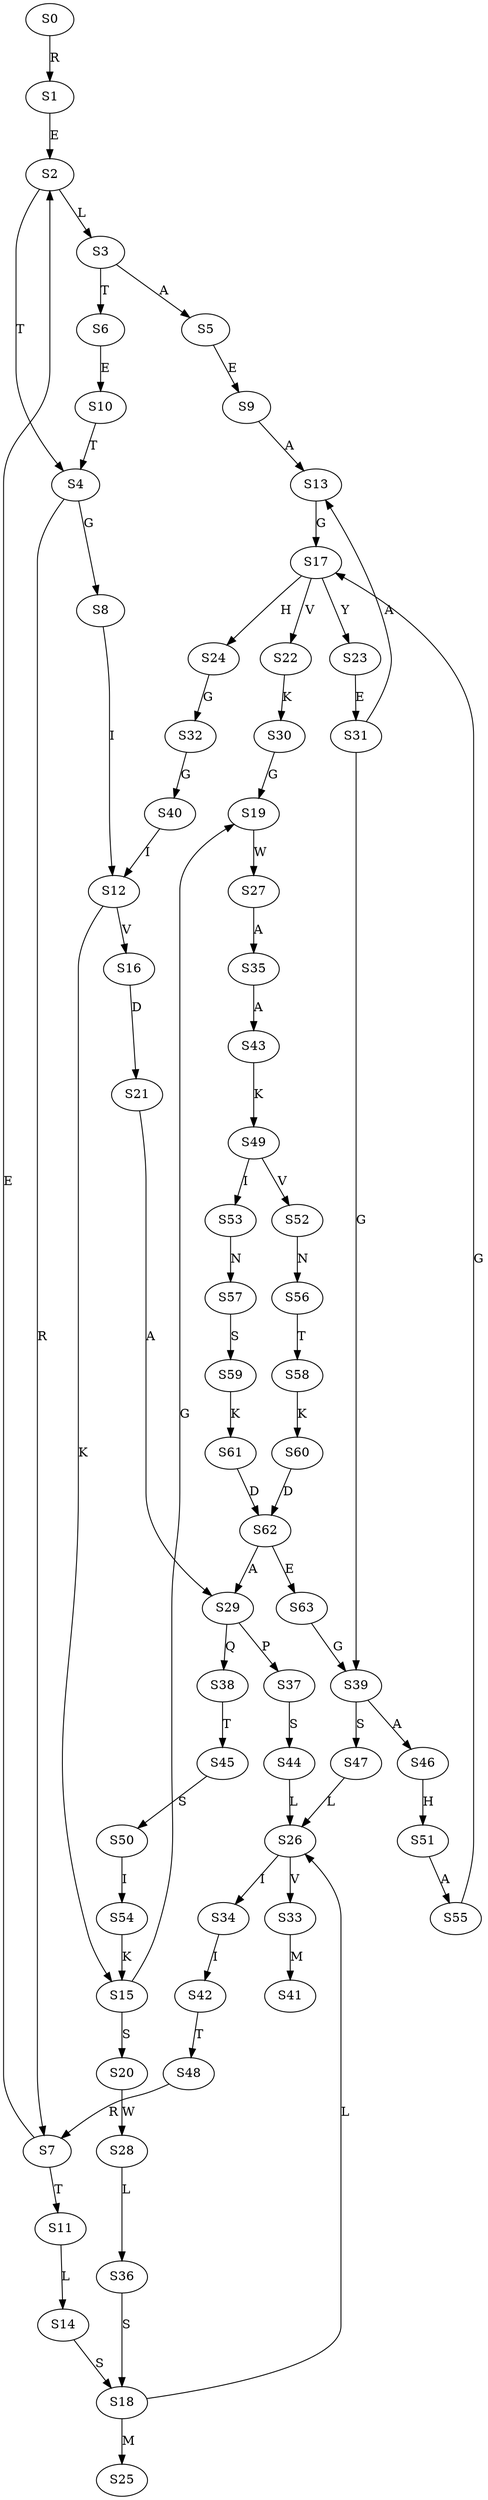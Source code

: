 strict digraph  {
	S0 -> S1 [ label = R ];
	S1 -> S2 [ label = E ];
	S2 -> S3 [ label = L ];
	S2 -> S4 [ label = T ];
	S3 -> S5 [ label = A ];
	S3 -> S6 [ label = T ];
	S4 -> S7 [ label = R ];
	S4 -> S8 [ label = G ];
	S5 -> S9 [ label = E ];
	S6 -> S10 [ label = E ];
	S7 -> S11 [ label = T ];
	S7 -> S2 [ label = E ];
	S8 -> S12 [ label = I ];
	S9 -> S13 [ label = A ];
	S10 -> S4 [ label = T ];
	S11 -> S14 [ label = L ];
	S12 -> S15 [ label = K ];
	S12 -> S16 [ label = V ];
	S13 -> S17 [ label = G ];
	S14 -> S18 [ label = S ];
	S15 -> S19 [ label = G ];
	S15 -> S20 [ label = S ];
	S16 -> S21 [ label = D ];
	S17 -> S22 [ label = V ];
	S17 -> S23 [ label = Y ];
	S17 -> S24 [ label = H ];
	S18 -> S25 [ label = M ];
	S18 -> S26 [ label = L ];
	S19 -> S27 [ label = W ];
	S20 -> S28 [ label = W ];
	S21 -> S29 [ label = A ];
	S22 -> S30 [ label = K ];
	S23 -> S31 [ label = E ];
	S24 -> S32 [ label = G ];
	S26 -> S33 [ label = V ];
	S26 -> S34 [ label = I ];
	S27 -> S35 [ label = A ];
	S28 -> S36 [ label = L ];
	S29 -> S37 [ label = P ];
	S29 -> S38 [ label = Q ];
	S30 -> S19 [ label = G ];
	S31 -> S39 [ label = G ];
	S31 -> S13 [ label = A ];
	S32 -> S40 [ label = G ];
	S33 -> S41 [ label = M ];
	S34 -> S42 [ label = I ];
	S35 -> S43 [ label = A ];
	S36 -> S18 [ label = S ];
	S37 -> S44 [ label = S ];
	S38 -> S45 [ label = T ];
	S39 -> S46 [ label = A ];
	S39 -> S47 [ label = S ];
	S40 -> S12 [ label = I ];
	S42 -> S48 [ label = T ];
	S43 -> S49 [ label = K ];
	S44 -> S26 [ label = L ];
	S45 -> S50 [ label = S ];
	S46 -> S51 [ label = H ];
	S47 -> S26 [ label = L ];
	S48 -> S7 [ label = R ];
	S49 -> S52 [ label = V ];
	S49 -> S53 [ label = I ];
	S50 -> S54 [ label = I ];
	S51 -> S55 [ label = A ];
	S52 -> S56 [ label = N ];
	S53 -> S57 [ label = N ];
	S54 -> S15 [ label = K ];
	S55 -> S17 [ label = G ];
	S56 -> S58 [ label = T ];
	S57 -> S59 [ label = S ];
	S58 -> S60 [ label = K ];
	S59 -> S61 [ label = K ];
	S60 -> S62 [ label = D ];
	S61 -> S62 [ label = D ];
	S62 -> S29 [ label = A ];
	S62 -> S63 [ label = E ];
	S63 -> S39 [ label = G ];
}
